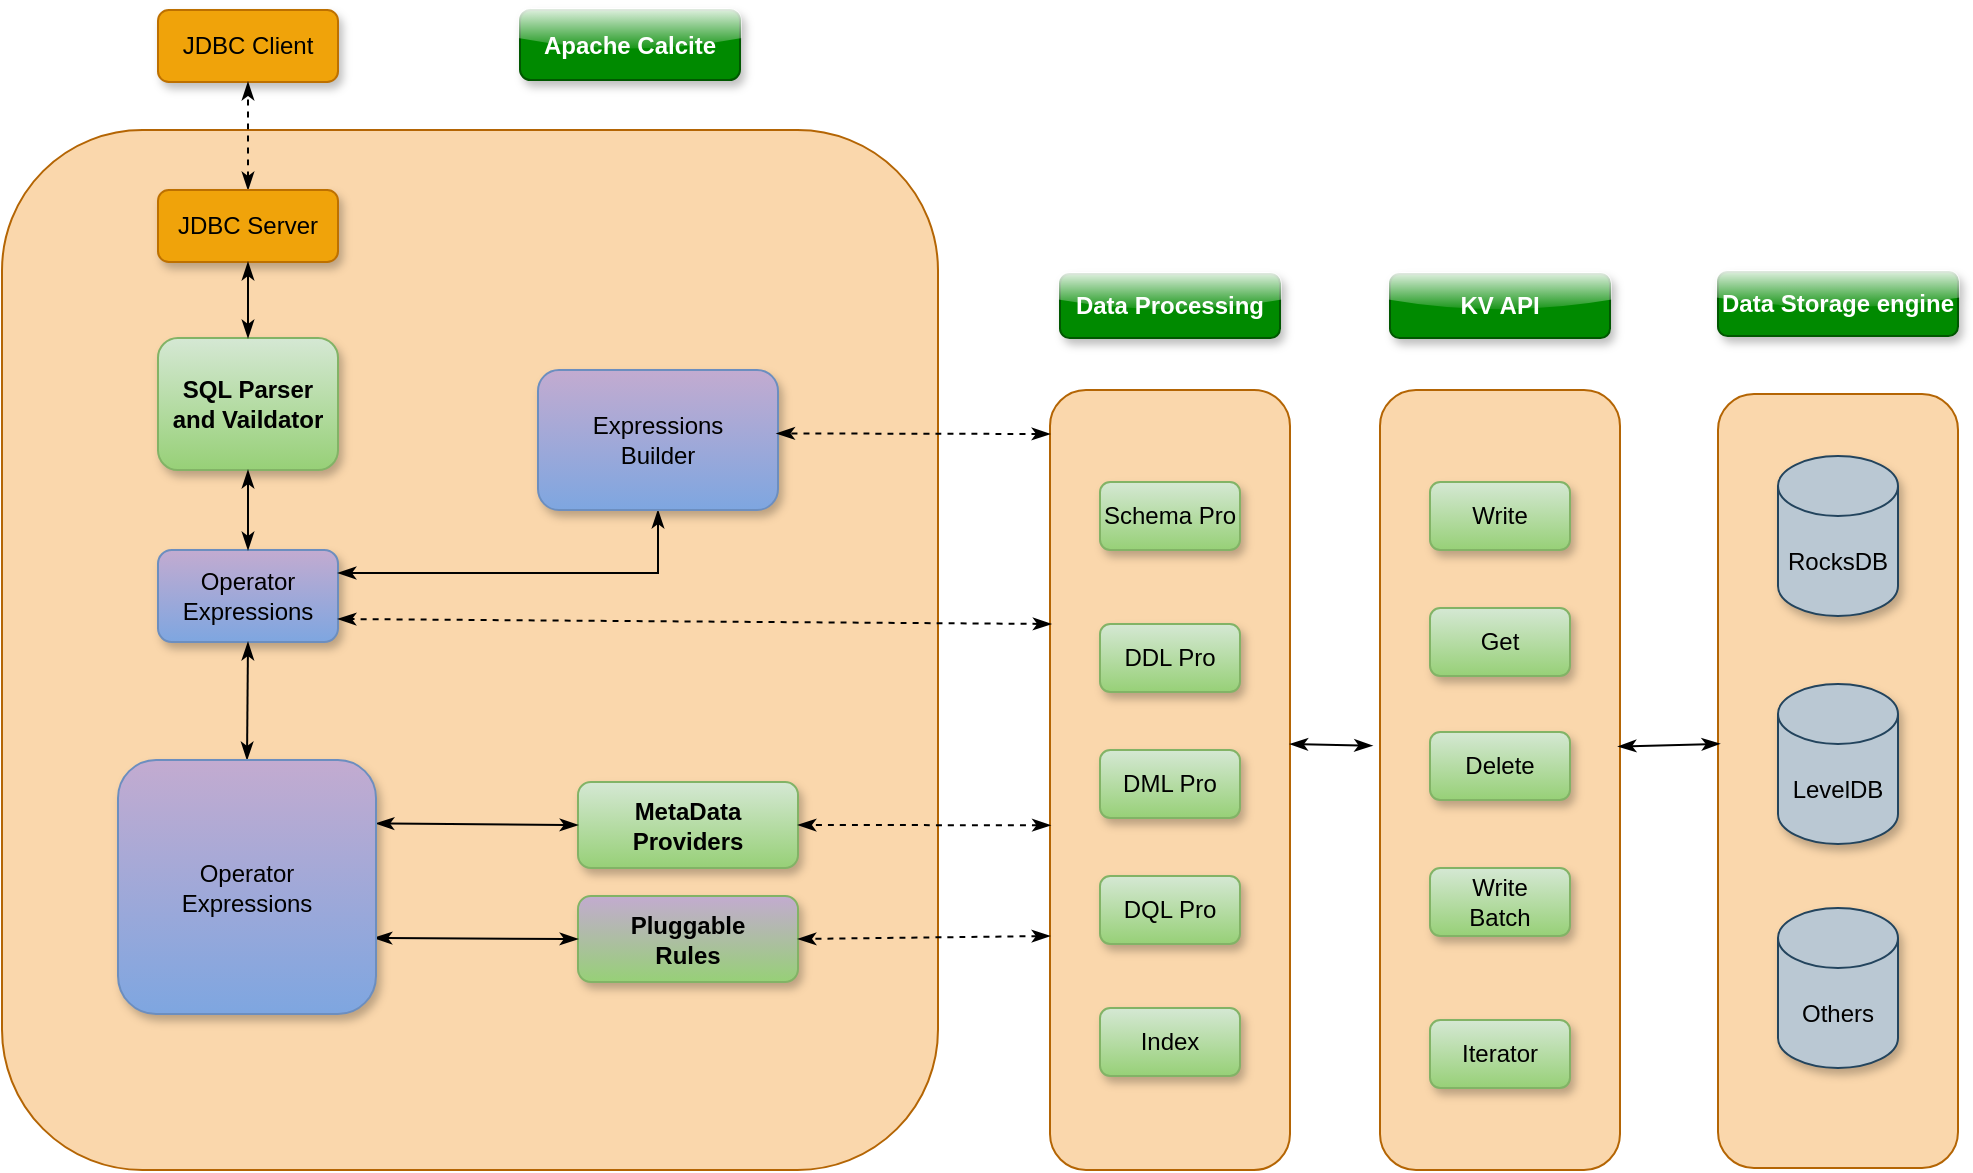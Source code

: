 <mxfile version="16.6.2" type="github">
  <diagram id="HBHdWC7SzEduz1R7-0jp" name="Page-1">
    <mxGraphModel dx="1590" dy="773" grid="0" gridSize="10" guides="1" tooltips="1" connect="1" arrows="1" fold="1" page="1" pageScale="1" pageWidth="1169" pageHeight="827" math="0" shadow="0">
      <root>
        <mxCell id="0" />
        <mxCell id="1" parent="0" />
        <mxCell id="djNdCWOYUqXFb6dIhVZj-1" value="" style="rounded=1;whiteSpace=wrap;html=1;hachureGap=4;pointerEvents=0;strokeWidth=1;glass=0;shadow=0;fillColor=#fad7ac;strokeColor=#b46504;" parent="1" vertex="1">
          <mxGeometry x="52" y="520" width="468" height="520" as="geometry" />
        </mxCell>
        <mxCell id="djNdCWOYUqXFb6dIhVZj-2" value="Apache Calcite" style="rounded=1;whiteSpace=wrap;html=1;hachureGap=4;pointerEvents=0;fillColor=#008a00;strokeColor=#005700;fontColor=#ffffff;fontStyle=1;shadow=1;glass=1;" parent="1" vertex="1">
          <mxGeometry x="311" y="460" width="110" height="35" as="geometry" />
        </mxCell>
        <mxCell id="djNdCWOYUqXFb6dIhVZj-3" value="JDBC Client" style="rounded=1;whiteSpace=wrap;html=1;shadow=1;glass=0;hachureGap=4;pointerEvents=0;strokeWidth=1;fillColor=#f0a30a;strokeColor=#BD7000;fontColor=#000000;sketch=0;" parent="1" vertex="1">
          <mxGeometry x="130" y="460" width="90" height="36" as="geometry" />
        </mxCell>
        <mxCell id="djNdCWOYUqXFb6dIhVZj-12" value="" style="edgeStyle=none;curved=1;rounded=0;orthogonalLoop=1;jettySize=auto;html=1;endArrow=classicThin;sourcePerimeterSpacing=8;targetPerimeterSpacing=8;dashed=1;startArrow=classicThin;startFill=1;endFill=1;entryX=0.5;entryY=1;entryDx=0;entryDy=0;exitX=0.5;exitY=0;exitDx=0;exitDy=0;" parent="1" source="djNdCWOYUqXFb6dIhVZj-5" target="djNdCWOYUqXFb6dIhVZj-3" edge="1">
          <mxGeometry relative="1" as="geometry">
            <mxPoint x="173" y="540" as="sourcePoint" />
            <Array as="points" />
          </mxGeometry>
        </mxCell>
        <mxCell id="djNdCWOYUqXFb6dIhVZj-5" value="JDBC Server" style="rounded=1;whiteSpace=wrap;html=1;shadow=1;glass=0;hachureGap=4;pointerEvents=0;strokeWidth=1;fillColor=#f0a30a;strokeColor=#BD7000;fontColor=#000000;" parent="1" vertex="1">
          <mxGeometry x="130" y="550" width="90" height="36" as="geometry" />
        </mxCell>
        <mxCell id="djNdCWOYUqXFb6dIhVZj-6" value="SQL Parser&lt;br&gt;and Vaildator" style="rounded=1;whiteSpace=wrap;html=1;shadow=1;glass=0;hachureGap=4;pointerEvents=0;strokeWidth=1;fillColor=#D5E8D4;fontStyle=1;strokeColor=#82b366;gradientColor=#97d077;" parent="1" vertex="1">
          <mxGeometry x="130" y="624" width="90" height="66" as="geometry" />
        </mxCell>
        <mxCell id="djNdCWOYUqXFb6dIhVZj-7" value="Operator&lt;br&gt;Expressions" style="rounded=1;whiteSpace=wrap;html=1;shadow=1;glass=0;hachureGap=4;pointerEvents=0;strokeWidth=1;fillColor=#C3ABD0;gradientColor=#7ea6e0;strokeColor=#6c8ebf;" parent="1" vertex="1">
          <mxGeometry x="130" y="730" width="90" height="46" as="geometry" />
        </mxCell>
        <mxCell id="djNdCWOYUqXFb6dIhVZj-17" style="edgeStyle=orthogonalEdgeStyle;rounded=0;orthogonalLoop=1;jettySize=auto;html=1;exitX=0.5;exitY=1;exitDx=0;exitDy=0;startArrow=classicThin;startFill=1;endArrow=classicThin;endFill=1;sourcePerimeterSpacing=8;targetPerimeterSpacing=8;entryX=1;entryY=0.25;entryDx=0;entryDy=0;" parent="1" source="djNdCWOYUqXFb6dIhVZj-9" target="djNdCWOYUqXFb6dIhVZj-7" edge="1">
          <mxGeometry relative="1" as="geometry" />
        </mxCell>
        <mxCell id="djNdCWOYUqXFb6dIhVZj-9" value="Expressions&lt;br&gt;Builder" style="rounded=1;whiteSpace=wrap;html=1;shadow=1;glass=0;hachureGap=4;pointerEvents=0;strokeWidth=1;fillColor=#C3ABD0;gradientColor=#7ea6e0;strokeColor=#6C8EBF;" parent="1" vertex="1">
          <mxGeometry x="320" y="640" width="120" height="70" as="geometry" />
        </mxCell>
        <mxCell id="djNdCWOYUqXFb6dIhVZj-10" value="MetaData&lt;br&gt;Providers" style="rounded=1;whiteSpace=wrap;html=1;shadow=1;glass=0;hachureGap=4;pointerEvents=0;strokeWidth=1;fillColor=#d5e8d4;fontStyle=1;gradientColor=#97d077;strokeColor=#82b366;" parent="1" vertex="1">
          <mxGeometry x="340" y="846" width="110" height="43" as="geometry" />
        </mxCell>
        <mxCell id="djNdCWOYUqXFb6dIhVZj-11" value="Pluggable&lt;br&gt;Rules" style="rounded=1;whiteSpace=wrap;html=1;shadow=1;glass=0;hachureGap=4;pointerEvents=0;strokeWidth=1;fillColor=#C3ABD0;fontStyle=1;gradientColor=#97d077;strokeColor=#82b366;" parent="1" vertex="1">
          <mxGeometry x="340" y="903" width="110" height="43" as="geometry" />
        </mxCell>
        <mxCell id="djNdCWOYUqXFb6dIhVZj-13" value="" style="edgeStyle=none;curved=1;rounded=0;orthogonalLoop=1;jettySize=auto;html=1;endArrow=classicThin;sourcePerimeterSpacing=8;targetPerimeterSpacing=8;startArrow=classicThin;startFill=1;endFill=1;entryX=0.5;entryY=1;entryDx=0;entryDy=0;exitX=0.5;exitY=0;exitDx=0;exitDy=0;" parent="1" source="djNdCWOYUqXFb6dIhVZj-6" target="djNdCWOYUqXFb6dIhVZj-5" edge="1">
          <mxGeometry relative="1" as="geometry">
            <mxPoint x="175" y="620" as="sourcePoint" />
            <mxPoint x="175.21" y="596" as="targetPoint" />
          </mxGeometry>
        </mxCell>
        <mxCell id="djNdCWOYUqXFb6dIhVZj-14" value="" style="edgeStyle=none;curved=1;rounded=0;orthogonalLoop=1;jettySize=auto;html=1;endArrow=classicThin;sourcePerimeterSpacing=8;targetPerimeterSpacing=8;startArrow=classicThin;startFill=1;endFill=1;exitX=0.5;exitY=0;exitDx=0;exitDy=0;" parent="1" source="djNdCWOYUqXFb6dIhVZj-7" edge="1">
          <mxGeometry relative="1" as="geometry">
            <mxPoint x="185" y="634.0" as="sourcePoint" />
            <mxPoint x="175" y="690" as="targetPoint" />
          </mxGeometry>
        </mxCell>
        <mxCell id="djNdCWOYUqXFb6dIhVZj-15" value="" style="edgeStyle=none;curved=1;rounded=0;orthogonalLoop=1;jettySize=auto;html=1;endArrow=classicThin;sourcePerimeterSpacing=8;targetPerimeterSpacing=8;startArrow=classicThin;startFill=1;endFill=1;entryX=0.5;entryY=1;entryDx=0;entryDy=0;exitX=0.5;exitY=0;exitDx=0;exitDy=0;" parent="1" source="5LqrooVX4-99dJZ67igU-2" target="djNdCWOYUqXFb6dIhVZj-7" edge="1">
          <mxGeometry relative="1" as="geometry">
            <mxPoint x="240" y="804.0" as="sourcePoint" />
            <mxPoint x="240" y="766" as="targetPoint" />
          </mxGeometry>
        </mxCell>
        <mxCell id="djNdCWOYUqXFb6dIhVZj-19" value="" style="edgeStyle=none;curved=1;rounded=0;orthogonalLoop=1;jettySize=auto;html=1;endArrow=classicThin;sourcePerimeterSpacing=8;targetPerimeterSpacing=8;startArrow=classicThin;startFill=1;endFill=1;entryX=0;entryY=0.5;entryDx=0;entryDy=0;exitX=1;exitY=0.25;exitDx=0;exitDy=0;" parent="1" source="5LqrooVX4-99dJZ67igU-2" target="djNdCWOYUqXFb6dIhVZj-10" edge="1">
          <mxGeometry relative="1" as="geometry">
            <mxPoint x="266" y="865" as="sourcePoint" />
            <mxPoint x="185" y="786" as="targetPoint" />
          </mxGeometry>
        </mxCell>
        <mxCell id="djNdCWOYUqXFb6dIhVZj-20" value="" style="edgeStyle=none;curved=1;rounded=0;orthogonalLoop=1;jettySize=auto;html=1;endArrow=classicThin;sourcePerimeterSpacing=8;targetPerimeterSpacing=8;startArrow=classicThin;startFill=1;endFill=1;entryX=0;entryY=0.5;entryDx=0;entryDy=0;exitX=0.992;exitY=0.701;exitDx=0;exitDy=0;exitPerimeter=0;" parent="1" source="5LqrooVX4-99dJZ67igU-2" target="djNdCWOYUqXFb6dIhVZj-11" edge="1">
          <mxGeometry relative="1" as="geometry">
            <mxPoint x="257" y="927" as="sourcePoint" />
            <mxPoint x="350" y="877.5" as="targetPoint" />
          </mxGeometry>
        </mxCell>
        <mxCell id="djNdCWOYUqXFb6dIhVZj-21" value="Data Processing" style="rounded=1;whiteSpace=wrap;html=1;hachureGap=4;pointerEvents=0;fillColor=#008a00;strokeColor=#005700;fontColor=#ffffff;fontStyle=1;shadow=1;glass=1;" parent="1" vertex="1">
          <mxGeometry x="581" y="592" width="110" height="32" as="geometry" />
        </mxCell>
        <mxCell id="djNdCWOYUqXFb6dIhVZj-22" value="KV API" style="rounded=1;whiteSpace=wrap;html=1;hachureGap=4;pointerEvents=0;fillColor=#008a00;strokeColor=#005700;fontColor=#ffffff;fontStyle=1;shadow=1;glass=1;" parent="1" vertex="1">
          <mxGeometry x="746" y="592" width="110" height="32" as="geometry" />
        </mxCell>
        <mxCell id="djNdCWOYUqXFb6dIhVZj-23" value="Data Storage engine" style="rounded=1;whiteSpace=wrap;html=1;hachureGap=4;pointerEvents=0;fillColor=#008a00;strokeColor=#005700;fontColor=#ffffff;fontStyle=1;shadow=1;glass=1;" parent="1" vertex="1">
          <mxGeometry x="910" y="591" width="120" height="32" as="geometry" />
        </mxCell>
        <mxCell id="djNdCWOYUqXFb6dIhVZj-24" value="" style="rounded=1;whiteSpace=wrap;html=1;shadow=0;glass=0;hachureGap=4;pointerEvents=0;strokeWidth=1;fillColor=#fad7ac;strokeColor=#b46504;" parent="1" vertex="1">
          <mxGeometry x="576" y="650" width="120" height="390" as="geometry" />
        </mxCell>
        <mxCell id="djNdCWOYUqXFb6dIhVZj-25" value="" style="rounded=1;whiteSpace=wrap;html=1;shadow=0;glass=0;hachureGap=4;pointerEvents=0;strokeWidth=1;fillColor=#fad7ac;strokeColor=#b46504;" parent="1" vertex="1">
          <mxGeometry x="741" y="650" width="120" height="390" as="geometry" />
        </mxCell>
        <mxCell id="djNdCWOYUqXFb6dIhVZj-26" value="" style="rounded=1;whiteSpace=wrap;html=1;shadow=0;glass=0;hachureGap=4;pointerEvents=0;strokeWidth=1;fillColor=#fad7ac;strokeColor=#b46504;" parent="1" vertex="1">
          <mxGeometry x="910" y="652" width="120" height="387" as="geometry" />
        </mxCell>
        <mxCell id="djNdCWOYUqXFb6dIhVZj-27" value="" style="edgeStyle=none;curved=1;rounded=0;orthogonalLoop=1;jettySize=auto;html=1;endArrow=classicThin;sourcePerimeterSpacing=8;targetPerimeterSpacing=8;dashed=1;startArrow=classicThin;startFill=1;endFill=1;entryX=0.994;entryY=0.453;entryDx=0;entryDy=0;entryPerimeter=0;" parent="1" target="djNdCWOYUqXFb6dIhVZj-9" edge="1">
          <mxGeometry relative="1" as="geometry">
            <mxPoint x="576" y="672" as="sourcePoint" />
            <mxPoint x="480" y="730" as="targetPoint" />
            <Array as="points" />
          </mxGeometry>
        </mxCell>
        <mxCell id="djNdCWOYUqXFb6dIhVZj-28" value="" style="edgeStyle=none;curved=1;rounded=0;orthogonalLoop=1;jettySize=auto;html=1;endArrow=classicThin;sourcePerimeterSpacing=8;targetPerimeterSpacing=8;dashed=1;startArrow=classicThin;startFill=1;endFill=1;entryX=1;entryY=0.75;entryDx=0;entryDy=0;exitX=0.005;exitY=0.3;exitDx=0;exitDy=0;exitPerimeter=0;" parent="1" source="djNdCWOYUqXFb6dIhVZj-24" target="djNdCWOYUqXFb6dIhVZj-7" edge="1">
          <mxGeometry relative="1" as="geometry">
            <mxPoint x="591.52" y="681.06" as="sourcePoint" />
            <mxPoint x="449.28" y="681.71" as="targetPoint" />
            <Array as="points" />
          </mxGeometry>
        </mxCell>
        <mxCell id="djNdCWOYUqXFb6dIhVZj-29" value="" style="edgeStyle=none;curved=1;rounded=0;orthogonalLoop=1;jettySize=auto;html=1;endArrow=classicThin;sourcePerimeterSpacing=8;targetPerimeterSpacing=8;dashed=1;startArrow=classicThin;startFill=1;endFill=1;entryX=1;entryY=0.5;entryDx=0;entryDy=0;exitX=0.002;exitY=0.558;exitDx=0;exitDy=0;exitPerimeter=0;" parent="1" source="djNdCWOYUqXFb6dIhVZj-24" target="djNdCWOYUqXFb6dIhVZj-10" edge="1">
          <mxGeometry relative="1" as="geometry">
            <mxPoint x="580" y="868" as="sourcePoint" />
            <mxPoint x="459.28" y="691.71" as="targetPoint" />
            <Array as="points" />
          </mxGeometry>
        </mxCell>
        <mxCell id="djNdCWOYUqXFb6dIhVZj-30" value="" style="edgeStyle=none;curved=1;rounded=0;orthogonalLoop=1;jettySize=auto;html=1;endArrow=classicThin;sourcePerimeterSpacing=8;targetPerimeterSpacing=8;dashed=1;startArrow=classicThin;startFill=1;endFill=1;entryX=1;entryY=0.5;entryDx=0;entryDy=0;exitX=0;exitY=0.7;exitDx=0;exitDy=0;exitPerimeter=0;" parent="1" source="djNdCWOYUqXFb6dIhVZj-24" target="djNdCWOYUqXFb6dIhVZj-11" edge="1">
          <mxGeometry relative="1" as="geometry">
            <mxPoint x="580" y="922" as="sourcePoint" />
            <mxPoint x="460" y="877.5" as="targetPoint" />
            <Array as="points" />
          </mxGeometry>
        </mxCell>
        <mxCell id="djNdCWOYUqXFb6dIhVZj-32" value="" style="edgeStyle=none;curved=1;rounded=0;orthogonalLoop=1;jettySize=auto;html=1;endArrow=classicThin;sourcePerimeterSpacing=8;targetPerimeterSpacing=8;startArrow=classicThin;startFill=1;endFill=1;exitX=-0.031;exitY=0.456;exitDx=0;exitDy=0;entryX=0.999;entryY=0.454;entryDx=0;entryDy=0;entryPerimeter=0;exitPerimeter=0;" parent="1" source="djNdCWOYUqXFb6dIhVZj-25" target="djNdCWOYUqXFb6dIhVZj-24" edge="1">
          <mxGeometry relative="1" as="geometry">
            <mxPoint x="721" y="914" as="sourcePoint" />
            <mxPoint x="711" y="850" as="targetPoint" />
          </mxGeometry>
        </mxCell>
        <mxCell id="djNdCWOYUqXFb6dIhVZj-33" value="" style="edgeStyle=none;curved=1;rounded=0;orthogonalLoop=1;jettySize=auto;html=1;endArrow=classicThin;sourcePerimeterSpacing=8;targetPerimeterSpacing=8;startArrow=classicThin;startFill=1;endFill=1;exitX=0.992;exitY=0.457;exitDx=0;exitDy=0;exitPerimeter=0;entryX=0.008;entryY=0.452;entryDx=0;entryDy=0;entryPerimeter=0;" parent="1" source="djNdCWOYUqXFb6dIhVZj-25" target="djNdCWOYUqXFb6dIhVZj-26" edge="1">
          <mxGeometry relative="1" as="geometry">
            <mxPoint x="747.28" y="837.84" as="sourcePoint" />
            <mxPoint x="919" y="826" as="targetPoint" />
          </mxGeometry>
        </mxCell>
        <mxCell id="djNdCWOYUqXFb6dIhVZj-34" value="RocksDB" style="shape=cylinder3;whiteSpace=wrap;html=1;boundedLbl=1;backgroundOutline=1;size=15;rounded=1;shadow=1;glass=0;hachureGap=4;pointerEvents=0;strokeWidth=1;fillColor=#bac8d3;strokeColor=#23445d;" parent="1" vertex="1">
          <mxGeometry x="940" y="683" width="60" height="80" as="geometry" />
        </mxCell>
        <mxCell id="djNdCWOYUqXFb6dIhVZj-35" value="LevelDB" style="shape=cylinder3;whiteSpace=wrap;html=1;boundedLbl=1;backgroundOutline=1;size=15;rounded=1;shadow=1;glass=0;hachureGap=4;pointerEvents=0;strokeWidth=1;fillColor=#bac8d3;strokeColor=#23445d;" parent="1" vertex="1">
          <mxGeometry x="940" y="797" width="60" height="80" as="geometry" />
        </mxCell>
        <mxCell id="djNdCWOYUqXFb6dIhVZj-37" value="Others" style="shape=cylinder3;whiteSpace=wrap;html=1;boundedLbl=1;backgroundOutline=1;size=15;rounded=1;shadow=1;glass=0;hachureGap=4;pointerEvents=0;strokeWidth=1;fillColor=#bac8d3;strokeColor=#23445d;" parent="1" vertex="1">
          <mxGeometry x="940" y="909" width="60" height="80" as="geometry" />
        </mxCell>
        <mxCell id="djNdCWOYUqXFb6dIhVZj-40" value="Schema Pro" style="rounded=1;whiteSpace=wrap;html=1;shadow=1;glass=0;hachureGap=4;pointerEvents=0;strokeWidth=1;fillColor=#d5e8d4;strokeColor=#82b366;gradientColor=#97d077;" parent="1" vertex="1">
          <mxGeometry x="601" y="696" width="70" height="34" as="geometry" />
        </mxCell>
        <mxCell id="djNdCWOYUqXFb6dIhVZj-41" value="DDL Pro" style="rounded=1;whiteSpace=wrap;html=1;shadow=1;glass=0;hachureGap=4;pointerEvents=0;strokeWidth=1;fillColor=#d5e8d4;gradientColor=#97d077;strokeColor=#82b366;" parent="1" vertex="1">
          <mxGeometry x="601" y="767" width="70" height="34" as="geometry" />
        </mxCell>
        <mxCell id="djNdCWOYUqXFb6dIhVZj-42" value="DML Pro" style="rounded=1;whiteSpace=wrap;html=1;shadow=1;glass=0;hachureGap=4;pointerEvents=0;strokeWidth=1;fillColor=#d5e8d4;gradientColor=#97d077;strokeColor=#82b366;" parent="1" vertex="1">
          <mxGeometry x="601" y="830" width="70" height="34" as="geometry" />
        </mxCell>
        <mxCell id="djNdCWOYUqXFb6dIhVZj-43" value="DQL Pro" style="rounded=1;whiteSpace=wrap;html=1;shadow=1;glass=0;hachureGap=4;pointerEvents=0;strokeWidth=1;fillColor=#d5e8d4;gradientColor=#97d077;strokeColor=#82b366;" parent="1" vertex="1">
          <mxGeometry x="601" y="893" width="70" height="34" as="geometry" />
        </mxCell>
        <mxCell id="djNdCWOYUqXFb6dIhVZj-44" value="Write" style="rounded=1;whiteSpace=wrap;html=1;shadow=1;glass=0;hachureGap=4;pointerEvents=0;strokeWidth=1;fillColor=#d5e8d4;strokeColor=#82b366;gradientColor=#97d077;" parent="1" vertex="1">
          <mxGeometry x="766" y="696" width="70" height="34" as="geometry" />
        </mxCell>
        <mxCell id="djNdCWOYUqXFb6dIhVZj-45" value="Get" style="rounded=1;whiteSpace=wrap;html=1;shadow=1;glass=0;hachureGap=4;pointerEvents=0;strokeWidth=1;fillColor=#d5e8d4;strokeColor=#82b366;gradientColor=#97d077;" parent="1" vertex="1">
          <mxGeometry x="766" y="759" width="70" height="34" as="geometry" />
        </mxCell>
        <mxCell id="djNdCWOYUqXFb6dIhVZj-46" value="Delete" style="rounded=1;whiteSpace=wrap;html=1;shadow=1;glass=0;hachureGap=4;pointerEvents=0;strokeWidth=1;fillColor=#d5e8d4;strokeColor=#82b366;gradientColor=#97d077;" parent="1" vertex="1">
          <mxGeometry x="766" y="821" width="70" height="34" as="geometry" />
        </mxCell>
        <mxCell id="djNdCWOYUqXFb6dIhVZj-47" value="Write&lt;br&gt;Batch" style="rounded=1;whiteSpace=wrap;html=1;shadow=1;glass=0;hachureGap=4;pointerEvents=0;strokeWidth=1;fillColor=#d5e8d4;strokeColor=#82b366;gradientColor=#97d077;" parent="1" vertex="1">
          <mxGeometry x="766" y="889" width="70" height="34" as="geometry" />
        </mxCell>
        <mxCell id="d4pL_Ys8eSNkf-tevXK8-1" value="Iterator" style="rounded=1;whiteSpace=wrap;html=1;shadow=1;glass=0;hachureGap=4;pointerEvents=0;strokeWidth=1;fillColor=#d5e8d4;strokeColor=#82b366;gradientColor=#97d077;" parent="1" vertex="1">
          <mxGeometry x="766" y="965" width="70" height="34" as="geometry" />
        </mxCell>
        <mxCell id="d4pL_Ys8eSNkf-tevXK8-4" value="Index" style="rounded=1;whiteSpace=wrap;html=1;shadow=1;glass=0;hachureGap=4;pointerEvents=0;strokeWidth=1;fillColor=#d5e8d4;gradientColor=#97d077;strokeColor=#82b366;" parent="1" vertex="1">
          <mxGeometry x="601" y="959" width="70" height="34" as="geometry" />
        </mxCell>
        <mxCell id="5LqrooVX4-99dJZ67igU-2" value="Operator&lt;br&gt;Expressions" style="rounded=1;whiteSpace=wrap;html=1;shadow=1;glass=0;hachureGap=4;pointerEvents=0;strokeWidth=1;fillColor=#C3ABD0;gradientColor=#7ea6e0;strokeColor=#6c8ebf;" vertex="1" parent="1">
          <mxGeometry x="110" y="835" width="129" height="127" as="geometry" />
        </mxCell>
      </root>
    </mxGraphModel>
  </diagram>
</mxfile>

